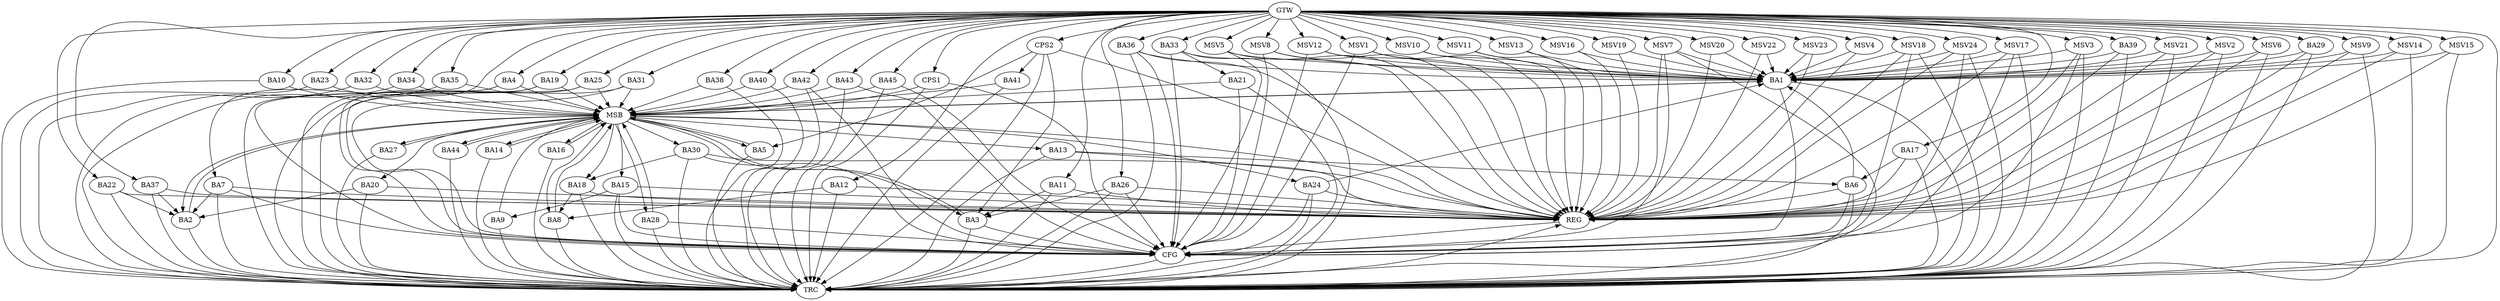 strict digraph G {
  BA1 [ label="BA1" ];
  BA2 [ label="BA2" ];
  BA3 [ label="BA3" ];
  BA4 [ label="BA4" ];
  BA5 [ label="BA5" ];
  BA6 [ label="BA6" ];
  BA7 [ label="BA7" ];
  BA8 [ label="BA8" ];
  BA9 [ label="BA9" ];
  BA10 [ label="BA10" ];
  BA11 [ label="BA11" ];
  BA12 [ label="BA12" ];
  BA13 [ label="BA13" ];
  BA14 [ label="BA14" ];
  BA15 [ label="BA15" ];
  BA16 [ label="BA16" ];
  BA17 [ label="BA17" ];
  BA18 [ label="BA18" ];
  BA19 [ label="BA19" ];
  BA20 [ label="BA20" ];
  BA21 [ label="BA21" ];
  BA22 [ label="BA22" ];
  BA23 [ label="BA23" ];
  BA24 [ label="BA24" ];
  BA25 [ label="BA25" ];
  BA26 [ label="BA26" ];
  BA27 [ label="BA27" ];
  BA28 [ label="BA28" ];
  BA29 [ label="BA29" ];
  BA30 [ label="BA30" ];
  BA31 [ label="BA31" ];
  BA32 [ label="BA32" ];
  BA33 [ label="BA33" ];
  BA34 [ label="BA34" ];
  BA35 [ label="BA35" ];
  BA36 [ label="BA36" ];
  BA37 [ label="BA37" ];
  BA38 [ label="BA38" ];
  BA39 [ label="BA39" ];
  BA40 [ label="BA40" ];
  BA41 [ label="BA41" ];
  BA42 [ label="BA42" ];
  BA43 [ label="BA43" ];
  BA44 [ label="BA44" ];
  BA45 [ label="BA45" ];
  CPS1 [ label="CPS1" ];
  CPS2 [ label="CPS2" ];
  GTW [ label="GTW" ];
  REG [ label="REG" ];
  MSB [ label="MSB" ];
  CFG [ label="CFG" ];
  TRC [ label="TRC" ];
  MSV1 [ label="MSV1" ];
  MSV2 [ label="MSV2" ];
  MSV3 [ label="MSV3" ];
  MSV4 [ label="MSV4" ];
  MSV5 [ label="MSV5" ];
  MSV6 [ label="MSV6" ];
  MSV7 [ label="MSV7" ];
  MSV8 [ label="MSV8" ];
  MSV9 [ label="MSV9" ];
  MSV10 [ label="MSV10" ];
  MSV11 [ label="MSV11" ];
  MSV12 [ label="MSV12" ];
  MSV13 [ label="MSV13" ];
  MSV14 [ label="MSV14" ];
  MSV15 [ label="MSV15" ];
  MSV16 [ label="MSV16" ];
  MSV17 [ label="MSV17" ];
  MSV18 [ label="MSV18" ];
  MSV19 [ label="MSV19" ];
  MSV20 [ label="MSV20" ];
  MSV21 [ label="MSV21" ];
  MSV22 [ label="MSV22" ];
  MSV23 [ label="MSV23" ];
  MSV24 [ label="MSV24" ];
  BA6 -> BA1;
  BA7 -> BA2;
  BA11 -> BA3;
  BA12 -> BA8;
  BA13 -> BA6;
  BA15 -> BA9;
  BA17 -> BA6;
  BA18 -> BA8;
  BA20 -> BA2;
  BA22 -> BA2;
  BA24 -> BA1;
  BA26 -> BA3;
  BA29 -> BA1;
  BA30 -> BA18;
  BA33 -> BA21;
  BA36 -> BA1;
  BA37 -> BA2;
  BA39 -> BA1;
  CPS2 -> BA41;
  CPS2 -> BA3;
  CPS2 -> BA5;
  GTW -> BA4;
  GTW -> BA7;
  GTW -> BA10;
  GTW -> BA11;
  GTW -> BA12;
  GTW -> BA17;
  GTW -> BA19;
  GTW -> BA22;
  GTW -> BA23;
  GTW -> BA25;
  GTW -> BA26;
  GTW -> BA29;
  GTW -> BA31;
  GTW -> BA32;
  GTW -> BA33;
  GTW -> BA34;
  GTW -> BA35;
  GTW -> BA36;
  GTW -> BA37;
  GTW -> BA38;
  GTW -> BA39;
  GTW -> BA40;
  GTW -> BA42;
  GTW -> BA43;
  GTW -> BA45;
  GTW -> CPS1;
  GTW -> CPS2;
  BA6 -> REG;
  BA7 -> REG;
  BA11 -> REG;
  BA12 -> REG;
  BA13 -> REG;
  BA15 -> REG;
  BA17 -> REG;
  BA18 -> REG;
  BA20 -> REG;
  BA22 -> REG;
  BA24 -> REG;
  BA26 -> REG;
  BA29 -> REG;
  BA30 -> REG;
  BA33 -> REG;
  BA36 -> REG;
  BA37 -> REG;
  BA39 -> REG;
  CPS2 -> REG;
  BA1 -> MSB;
  MSB -> BA2;
  MSB -> REG;
  BA2 -> MSB;
  MSB -> BA1;
  BA3 -> MSB;
  BA4 -> MSB;
  BA5 -> MSB;
  MSB -> BA3;
  BA8 -> MSB;
  BA9 -> MSB;
  MSB -> BA8;
  BA10 -> MSB;
  BA14 -> MSB;
  BA16 -> MSB;
  BA19 -> MSB;
  MSB -> BA5;
  BA21 -> MSB;
  MSB -> BA13;
  BA23 -> MSB;
  BA25 -> MSB;
  BA27 -> MSB;
  MSB -> BA15;
  BA28 -> MSB;
  MSB -> BA14;
  BA31 -> MSB;
  BA32 -> MSB;
  BA34 -> MSB;
  MSB -> BA28;
  BA35 -> MSB;
  MSB -> BA18;
  BA38 -> MSB;
  MSB -> BA24;
  BA40 -> MSB;
  BA41 -> MSB;
  BA42 -> MSB;
  BA43 -> MSB;
  BA44 -> MSB;
  MSB -> BA27;
  BA45 -> MSB;
  CPS1 -> MSB;
  MSB -> BA44;
  MSB -> BA30;
  MSB -> BA16;
  MSB -> BA20;
  BA25 -> CFG;
  BA36 -> CFG;
  BA7 -> CFG;
  BA24 -> CFG;
  BA43 -> CFG;
  BA42 -> CFG;
  BA1 -> CFG;
  BA21 -> CFG;
  BA30 -> CFG;
  BA15 -> CFG;
  BA3 -> CFG;
  BA33 -> CFG;
  CPS1 -> CFG;
  BA19 -> CFG;
  BA31 -> CFG;
  BA4 -> CFG;
  BA6 -> CFG;
  BA45 -> CFG;
  BA28 -> CFG;
  BA26 -> CFG;
  REG -> CFG;
  BA1 -> TRC;
  BA2 -> TRC;
  BA3 -> TRC;
  BA4 -> TRC;
  BA5 -> TRC;
  BA6 -> TRC;
  BA7 -> TRC;
  BA8 -> TRC;
  BA9 -> TRC;
  BA10 -> TRC;
  BA11 -> TRC;
  BA12 -> TRC;
  BA13 -> TRC;
  BA14 -> TRC;
  BA15 -> TRC;
  BA16 -> TRC;
  BA17 -> TRC;
  BA18 -> TRC;
  BA19 -> TRC;
  BA20 -> TRC;
  BA21 -> TRC;
  BA22 -> TRC;
  BA23 -> TRC;
  BA24 -> TRC;
  BA25 -> TRC;
  BA26 -> TRC;
  BA27 -> TRC;
  BA28 -> TRC;
  BA29 -> TRC;
  BA30 -> TRC;
  BA31 -> TRC;
  BA32 -> TRC;
  BA33 -> TRC;
  BA34 -> TRC;
  BA35 -> TRC;
  BA36 -> TRC;
  BA37 -> TRC;
  BA38 -> TRC;
  BA39 -> TRC;
  BA40 -> TRC;
  BA41 -> TRC;
  BA42 -> TRC;
  BA43 -> TRC;
  BA44 -> TRC;
  BA45 -> TRC;
  CPS1 -> TRC;
  CPS2 -> TRC;
  GTW -> TRC;
  CFG -> TRC;
  TRC -> REG;
  MSV1 -> BA1;
  MSV2 -> BA1;
  MSV3 -> BA1;
  MSV4 -> BA1;
  GTW -> MSV1;
  MSV1 -> REG;
  MSV1 -> CFG;
  GTW -> MSV2;
  MSV2 -> REG;
  MSV2 -> TRC;
  GTW -> MSV3;
  MSV3 -> REG;
  MSV3 -> TRC;
  MSV3 -> CFG;
  GTW -> MSV4;
  MSV4 -> REG;
  MSV5 -> BA1;
  GTW -> MSV5;
  MSV5 -> REG;
  MSV5 -> CFG;
  MSV6 -> BA1;
  MSV7 -> BA1;
  GTW -> MSV6;
  MSV6 -> REG;
  MSV6 -> TRC;
  GTW -> MSV7;
  MSV7 -> REG;
  MSV7 -> TRC;
  MSV7 -> CFG;
  MSV8 -> BA1;
  MSV9 -> BA1;
  GTW -> MSV8;
  MSV8 -> REG;
  MSV8 -> CFG;
  GTW -> MSV9;
  MSV9 -> REG;
  MSV9 -> TRC;
  MSV10 -> BA1;
  GTW -> MSV10;
  MSV10 -> REG;
  MSV11 -> BA1;
  GTW -> MSV11;
  MSV11 -> REG;
  MSV12 -> BA1;
  GTW -> MSV12;
  MSV12 -> REG;
  MSV12 -> CFG;
  MSV13 -> BA1;
  GTW -> MSV13;
  MSV13 -> REG;
  MSV14 -> BA1;
  GTW -> MSV14;
  MSV14 -> REG;
  MSV14 -> TRC;
  MSV15 -> BA1;
  GTW -> MSV15;
  MSV15 -> REG;
  MSV15 -> TRC;
  MSV16 -> BA1;
  MSV17 -> BA1;
  GTW -> MSV16;
  MSV16 -> REG;
  GTW -> MSV17;
  MSV17 -> REG;
  MSV17 -> TRC;
  MSV17 -> CFG;
  MSV18 -> BA1;
  GTW -> MSV18;
  MSV18 -> REG;
  MSV18 -> TRC;
  MSV18 -> CFG;
  MSV19 -> BA1;
  GTW -> MSV19;
  MSV19 -> REG;
  MSV20 -> BA1;
  GTW -> MSV20;
  MSV20 -> REG;
  MSV21 -> BA1;
  GTW -> MSV21;
  MSV21 -> REG;
  MSV21 -> TRC;
  MSV22 -> BA1;
  GTW -> MSV22;
  MSV22 -> REG;
  MSV23 -> BA1;
  MSV24 -> BA1;
  GTW -> MSV23;
  MSV23 -> REG;
  GTW -> MSV24;
  MSV24 -> REG;
  MSV24 -> TRC;
  MSV24 -> CFG;
}
